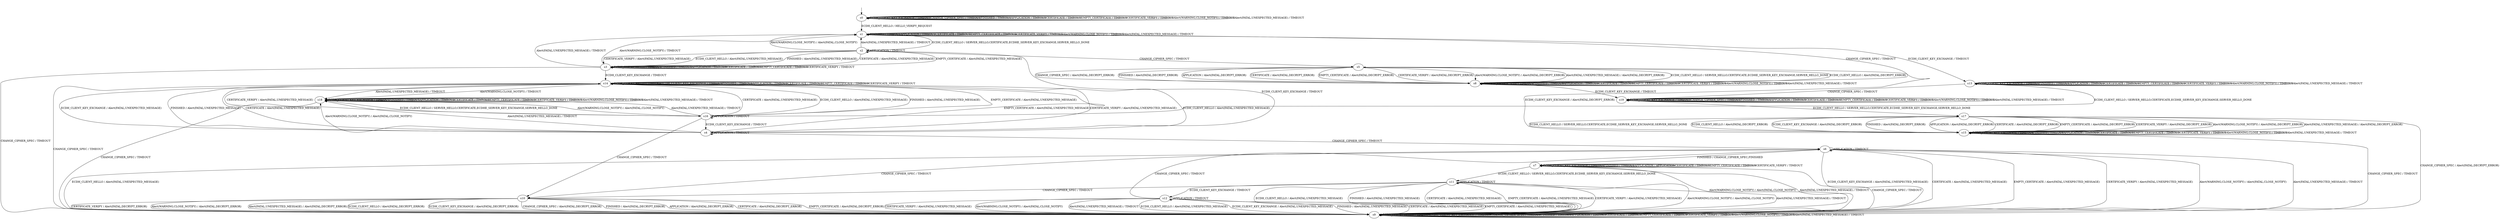 digraph h4 {
s0 [label="s0"];
s1 [label="s1"];
s2 [label="s2"];
s8 [label="s8"];
s13 [label="s13"];
s3 [label="s3"];
s4 [label="s4"];
s5 [label="s5"];
s16 [label="s16"];
s19 [label="s19"];
s6 [label="s6"];
s9 [label="s9"];
s14 [label="s14"];
s15 [label="s15"];
s18 [label="s18"];
s7 [label="s7"];
s10 [label="s10"];
s17 [label="s17"];
s11 [label="s11"];
s12 [label="s12"];
s0 -> s1 [label="ECDH_CLIENT_HELLO / HELLO_VERIFY_REQUEST"];
s0 -> s0 [label="ECDH_CLIENT_KEY_EXCHANGE / TIMEOUT"];
s0 -> s0 [label="CHANGE_CIPHER_SPEC / TIMEOUT"];
s0 -> s0 [label="FINISHED / TIMEOUT"];
s0 -> s0 [label="APPLICATION / TIMEOUT"];
s0 -> s0 [label="CERTIFICATE / TIMEOUT"];
s0 -> s0 [label="EMPTY_CERTIFICATE / TIMEOUT"];
s0 -> s0 [label="CERTIFICATE_VERIFY / TIMEOUT"];
s0 -> s0 [label="Alert(WARNING,CLOSE_NOTIFY) / TIMEOUT"];
s0 -> s0 [label="Alert(FATAL,UNEXPECTED_MESSAGE) / TIMEOUT"];
s1 -> s2 [label="ECDH_CLIENT_HELLO / SERVER_HELLO,CERTIFICATE,ECDHE_SERVER_KEY_EXCHANGE,SERVER_HELLO_DONE"];
s1 -> s13 [label="ECDH_CLIENT_KEY_EXCHANGE / TIMEOUT"];
s1 -> s8 [label="CHANGE_CIPHER_SPEC / TIMEOUT"];
s1 -> s1 [label="FINISHED / TIMEOUT"];
s1 -> s1 [label="APPLICATION / TIMEOUT"];
s1 -> s1 [label="CERTIFICATE / TIMEOUT"];
s1 -> s1 [label="EMPTY_CERTIFICATE / TIMEOUT"];
s1 -> s1 [label="CERTIFICATE_VERIFY / TIMEOUT"];
s1 -> s1 [label="Alert(WARNING,CLOSE_NOTIFY) / TIMEOUT"];
s1 -> s1 [label="Alert(FATAL,UNEXPECTED_MESSAGE) / TIMEOUT"];
s2 -> s3 [label="ECDH_CLIENT_HELLO / Alert(FATAL,UNEXPECTED_MESSAGE)"];
s2 -> s4 [label="ECDH_CLIENT_KEY_EXCHANGE / TIMEOUT"];
s2 -> s5 [label="CHANGE_CIPHER_SPEC / TIMEOUT"];
s2 -> s3 [label="FINISHED / Alert(FATAL,UNEXPECTED_MESSAGE)"];
s2 -> s2 [label="APPLICATION / TIMEOUT"];
s2 -> s3 [label="CERTIFICATE / Alert(FATAL,UNEXPECTED_MESSAGE)"];
s2 -> s3 [label="EMPTY_CERTIFICATE / Alert(FATAL,UNEXPECTED_MESSAGE)"];
s2 -> s3 [label="CERTIFICATE_VERIFY / Alert(FATAL,UNEXPECTED_MESSAGE)"];
s2 -> s1 [label="Alert(WARNING,CLOSE_NOTIFY) / Alert(FATAL,CLOSE_NOTIFY)"];
s2 -> s1 [label="Alert(FATAL,UNEXPECTED_MESSAGE) / TIMEOUT"];
s8 -> s5 [label="ECDH_CLIENT_HELLO / SERVER_HELLO,CERTIFICATE,ECDHE_SERVER_KEY_EXCHANGE,SERVER_HELLO_DONE"];
s8 -> s19 [label="ECDH_CLIENT_KEY_EXCHANGE / TIMEOUT"];
s8 -> s8 [label="CHANGE_CIPHER_SPEC / TIMEOUT"];
s8 -> s8 [label="FINISHED / TIMEOUT"];
s8 -> s8 [label="APPLICATION / TIMEOUT"];
s8 -> s8 [label="CERTIFICATE / TIMEOUT"];
s8 -> s8 [label="EMPTY_CERTIFICATE / TIMEOUT"];
s8 -> s8 [label="CERTIFICATE_VERIFY / TIMEOUT"];
s8 -> s8 [label="Alert(WARNING,CLOSE_NOTIFY) / TIMEOUT"];
s8 -> s8 [label="Alert(FATAL,UNEXPECTED_MESSAGE) / TIMEOUT"];
s13 -> s16 [label="ECDH_CLIENT_HELLO / SERVER_HELLO,CERTIFICATE,ECDHE_SERVER_KEY_EXCHANGE,SERVER_HELLO_DONE"];
s13 -> s13 [label="ECDH_CLIENT_KEY_EXCHANGE / TIMEOUT"];
s13 -> s19 [label="CHANGE_CIPHER_SPEC / TIMEOUT"];
s13 -> s13 [label="FINISHED / TIMEOUT"];
s13 -> s13 [label="APPLICATION / TIMEOUT"];
s13 -> s13 [label="CERTIFICATE / TIMEOUT"];
s13 -> s13 [label="EMPTY_CERTIFICATE / TIMEOUT"];
s13 -> s13 [label="CERTIFICATE_VERIFY / TIMEOUT"];
s13 -> s13 [label="Alert(WARNING,CLOSE_NOTIFY) / TIMEOUT"];
s13 -> s13 [label="Alert(FATAL,UNEXPECTED_MESSAGE) / TIMEOUT"];
s3 -> s3 [label="ECDH_CLIENT_HELLO / TIMEOUT"];
s3 -> s14 [label="ECDH_CLIENT_KEY_EXCHANGE / TIMEOUT"];
s3 -> s9 [label="CHANGE_CIPHER_SPEC / TIMEOUT"];
s3 -> s3 [label="FINISHED / TIMEOUT"];
s3 -> s3 [label="APPLICATION / TIMEOUT"];
s3 -> s3 [label="CERTIFICATE / TIMEOUT"];
s3 -> s3 [label="EMPTY_CERTIFICATE / TIMEOUT"];
s3 -> s3 [label="CERTIFICATE_VERIFY / TIMEOUT"];
s3 -> s1 [label="Alert(WARNING,CLOSE_NOTIFY) / TIMEOUT"];
s3 -> s1 [label="Alert(FATAL,UNEXPECTED_MESSAGE) / TIMEOUT"];
s4 -> s14 [label="ECDH_CLIENT_HELLO / Alert(FATAL,UNEXPECTED_MESSAGE)"];
s4 -> s14 [label="ECDH_CLIENT_KEY_EXCHANGE / Alert(FATAL,UNEXPECTED_MESSAGE)"];
s4 -> s6 [label="CHANGE_CIPHER_SPEC / TIMEOUT"];
s4 -> s14 [label="FINISHED / Alert(FATAL,UNEXPECTED_MESSAGE)"];
s4 -> s4 [label="APPLICATION / TIMEOUT"];
s4 -> s14 [label="CERTIFICATE / Alert(FATAL,UNEXPECTED_MESSAGE)"];
s4 -> s14 [label="EMPTY_CERTIFICATE / Alert(FATAL,UNEXPECTED_MESSAGE)"];
s4 -> s14 [label="CERTIFICATE_VERIFY / Alert(FATAL,UNEXPECTED_MESSAGE)"];
s4 -> s18 [label="Alert(WARNING,CLOSE_NOTIFY) / Alert(FATAL,CLOSE_NOTIFY)"];
s4 -> s18 [label="Alert(FATAL,UNEXPECTED_MESSAGE) / TIMEOUT"];
s5 -> s8 [label="ECDH_CLIENT_HELLO / Alert(FATAL,DECRYPT_ERROR)"];
s5 -> s15 [label="ECDH_CLIENT_KEY_EXCHANGE / Alert(FATAL,DECRYPT_ERROR)"];
s5 -> s8 [label="CHANGE_CIPHER_SPEC / Alert(FATAL,DECRYPT_ERROR)"];
s5 -> s8 [label="FINISHED / Alert(FATAL,DECRYPT_ERROR)"];
s5 -> s8 [label="APPLICATION / Alert(FATAL,DECRYPT_ERROR)"];
s5 -> s8 [label="CERTIFICATE / Alert(FATAL,DECRYPT_ERROR)"];
s5 -> s8 [label="EMPTY_CERTIFICATE / Alert(FATAL,DECRYPT_ERROR)"];
s5 -> s8 [label="CERTIFICATE_VERIFY / Alert(FATAL,DECRYPT_ERROR)"];
s5 -> s8 [label="Alert(WARNING,CLOSE_NOTIFY) / Alert(FATAL,DECRYPT_ERROR)"];
s5 -> s8 [label="Alert(FATAL,UNEXPECTED_MESSAGE) / Alert(FATAL,DECRYPT_ERROR)"];
s16 -> s14 [label="ECDH_CLIENT_HELLO / Alert(FATAL,UNEXPECTED_MESSAGE)"];
s16 -> s4 [label="ECDH_CLIENT_KEY_EXCHANGE / TIMEOUT"];
s16 -> s10 [label="CHANGE_CIPHER_SPEC / TIMEOUT"];
s16 -> s14 [label="FINISHED / Alert(FATAL,UNEXPECTED_MESSAGE)"];
s16 -> s16 [label="APPLICATION / TIMEOUT"];
s16 -> s14 [label="CERTIFICATE / Alert(FATAL,UNEXPECTED_MESSAGE)"];
s16 -> s14 [label="EMPTY_CERTIFICATE / Alert(FATAL,UNEXPECTED_MESSAGE)"];
s16 -> s14 [label="CERTIFICATE_VERIFY / Alert(FATAL,UNEXPECTED_MESSAGE)"];
s16 -> s18 [label="Alert(WARNING,CLOSE_NOTIFY) / Alert(FATAL,CLOSE_NOTIFY)"];
s16 -> s18 [label="Alert(FATAL,UNEXPECTED_MESSAGE) / TIMEOUT"];
s19 -> s17 [label="ECDH_CLIENT_HELLO / SERVER_HELLO,CERTIFICATE,ECDHE_SERVER_KEY_EXCHANGE,SERVER_HELLO_DONE"];
s19 -> s19 [label="ECDH_CLIENT_KEY_EXCHANGE / TIMEOUT"];
s19 -> s19 [label="CHANGE_CIPHER_SPEC / TIMEOUT"];
s19 -> s19 [label="FINISHED / TIMEOUT"];
s19 -> s19 [label="APPLICATION / TIMEOUT"];
s19 -> s19 [label="CERTIFICATE / TIMEOUT"];
s19 -> s19 [label="EMPTY_CERTIFICATE / TIMEOUT"];
s19 -> s19 [label="CERTIFICATE_VERIFY / TIMEOUT"];
s19 -> s19 [label="Alert(WARNING,CLOSE_NOTIFY) / TIMEOUT"];
s19 -> s19 [label="Alert(FATAL,UNEXPECTED_MESSAGE) / TIMEOUT"];
s6 -> s9 [label="ECDH_CLIENT_HELLO / Alert(FATAL,UNEXPECTED_MESSAGE)"];
s6 -> s9 [label="ECDH_CLIENT_KEY_EXCHANGE / Alert(FATAL,UNEXPECTED_MESSAGE)"];
s6 -> s10 [label="CHANGE_CIPHER_SPEC / TIMEOUT"];
s6 -> s7 [label="FINISHED / CHANGE_CIPHER_SPEC,FINISHED"];
s6 -> s6 [label="APPLICATION / TIMEOUT"];
s6 -> s9 [label="CERTIFICATE / Alert(FATAL,UNEXPECTED_MESSAGE)"];
s6 -> s9 [label="EMPTY_CERTIFICATE / Alert(FATAL,UNEXPECTED_MESSAGE)"];
s6 -> s9 [label="CERTIFICATE_VERIFY / Alert(FATAL,UNEXPECTED_MESSAGE)"];
s6 -> s9 [label="Alert(WARNING,CLOSE_NOTIFY) / Alert(FATAL,CLOSE_NOTIFY)"];
s6 -> s9 [label="Alert(FATAL,UNEXPECTED_MESSAGE) / TIMEOUT"];
s9 -> s9 [label="ECDH_CLIENT_HELLO / TIMEOUT"];
s9 -> s9 [label="ECDH_CLIENT_KEY_EXCHANGE / TIMEOUT"];
s9 -> s9 [label="CHANGE_CIPHER_SPEC / TIMEOUT"];
s9 -> s9 [label="FINISHED / TIMEOUT"];
s9 -> s9 [label="APPLICATION / TIMEOUT"];
s9 -> s9 [label="CERTIFICATE / TIMEOUT"];
s9 -> s9 [label="EMPTY_CERTIFICATE / TIMEOUT"];
s9 -> s9 [label="CERTIFICATE_VERIFY / TIMEOUT"];
s9 -> s9 [label="Alert(WARNING,CLOSE_NOTIFY) / TIMEOUT"];
s9 -> s9 [label="Alert(FATAL,UNEXPECTED_MESSAGE) / TIMEOUT"];
s14 -> s14 [label="ECDH_CLIENT_HELLO / TIMEOUT"];
s14 -> s14 [label="ECDH_CLIENT_KEY_EXCHANGE / TIMEOUT"];
s14 -> s9 [label="CHANGE_CIPHER_SPEC / TIMEOUT"];
s14 -> s14 [label="FINISHED / TIMEOUT"];
s14 -> s14 [label="APPLICATION / TIMEOUT"];
s14 -> s14 [label="CERTIFICATE / TIMEOUT"];
s14 -> s14 [label="EMPTY_CERTIFICATE / TIMEOUT"];
s14 -> s14 [label="CERTIFICATE_VERIFY / TIMEOUT"];
s14 -> s18 [label="Alert(WARNING,CLOSE_NOTIFY) / TIMEOUT"];
s14 -> s18 [label="Alert(FATAL,UNEXPECTED_MESSAGE) / TIMEOUT"];
s15 -> s17 [label="ECDH_CLIENT_HELLO / SERVER_HELLO,CERTIFICATE,ECDHE_SERVER_KEY_EXCHANGE,SERVER_HELLO_DONE"];
s15 -> s15 [label="ECDH_CLIENT_KEY_EXCHANGE / TIMEOUT"];
s15 -> s9 [label="CHANGE_CIPHER_SPEC / TIMEOUT"];
s15 -> s15 [label="FINISHED / TIMEOUT"];
s15 -> s15 [label="APPLICATION / TIMEOUT"];
s15 -> s15 [label="CERTIFICATE / TIMEOUT"];
s15 -> s15 [label="EMPTY_CERTIFICATE / TIMEOUT"];
s15 -> s15 [label="CERTIFICATE_VERIFY / TIMEOUT"];
s15 -> s15 [label="Alert(WARNING,CLOSE_NOTIFY) / TIMEOUT"];
s15 -> s15 [label="Alert(FATAL,UNEXPECTED_MESSAGE) / TIMEOUT"];
s18 -> s16 [label="ECDH_CLIENT_HELLO / SERVER_HELLO,CERTIFICATE,ECDHE_SERVER_KEY_EXCHANGE,SERVER_HELLO_DONE"];
s18 -> s18 [label="ECDH_CLIENT_KEY_EXCHANGE / TIMEOUT"];
s18 -> s9 [label="CHANGE_CIPHER_SPEC / TIMEOUT"];
s18 -> s18 [label="FINISHED / TIMEOUT"];
s18 -> s18 [label="APPLICATION / TIMEOUT"];
s18 -> s18 [label="CERTIFICATE / TIMEOUT"];
s18 -> s18 [label="EMPTY_CERTIFICATE / TIMEOUT"];
s18 -> s18 [label="CERTIFICATE_VERIFY / TIMEOUT"];
s18 -> s18 [label="Alert(WARNING,CLOSE_NOTIFY) / TIMEOUT"];
s18 -> s18 [label="Alert(FATAL,UNEXPECTED_MESSAGE) / TIMEOUT"];
s7 -> s11 [label="ECDH_CLIENT_HELLO / SERVER_HELLO,CERTIFICATE,ECDHE_SERVER_KEY_EXCHANGE,SERVER_HELLO_DONE"];
s7 -> s7 [label="ECDH_CLIENT_KEY_EXCHANGE / TIMEOUT"];
s7 -> s9 [label="CHANGE_CIPHER_SPEC / TIMEOUT"];
s7 -> s7 [label="FINISHED / TIMEOUT"];
s7 -> s7 [label="APPLICATION / APPLICATION"];
s7 -> s7 [label="CERTIFICATE / TIMEOUT"];
s7 -> s7 [label="EMPTY_CERTIFICATE / TIMEOUT"];
s7 -> s7 [label="CERTIFICATE_VERIFY / TIMEOUT"];
s7 -> s9 [label="Alert(WARNING,CLOSE_NOTIFY) / Alert(FATAL,CLOSE_NOTIFY)"];
s7 -> s9 [label="Alert(FATAL,UNEXPECTED_MESSAGE) / TIMEOUT"];
s10 -> s9 [label="ECDH_CLIENT_HELLO / Alert(FATAL,DECRYPT_ERROR)"];
s10 -> s9 [label="ECDH_CLIENT_KEY_EXCHANGE / Alert(FATAL,DECRYPT_ERROR)"];
s10 -> s9 [label="CHANGE_CIPHER_SPEC / Alert(FATAL,DECRYPT_ERROR)"];
s10 -> s9 [label="FINISHED / Alert(FATAL,DECRYPT_ERROR)"];
s10 -> s9 [label="APPLICATION / Alert(FATAL,DECRYPT_ERROR)"];
s10 -> s9 [label="CERTIFICATE / Alert(FATAL,DECRYPT_ERROR)"];
s10 -> s9 [label="EMPTY_CERTIFICATE / Alert(FATAL,DECRYPT_ERROR)"];
s10 -> s9 [label="CERTIFICATE_VERIFY / Alert(FATAL,DECRYPT_ERROR)"];
s10 -> s9 [label="Alert(WARNING,CLOSE_NOTIFY) / Alert(FATAL,DECRYPT_ERROR)"];
s10 -> s9 [label="Alert(FATAL,UNEXPECTED_MESSAGE) / Alert(FATAL,DECRYPT_ERROR)"];
s17 -> s15 [label="ECDH_CLIENT_HELLO / Alert(FATAL,DECRYPT_ERROR)"];
s17 -> s15 [label="ECDH_CLIENT_KEY_EXCHANGE / Alert(FATAL,DECRYPT_ERROR)"];
s17 -> s9 [label="CHANGE_CIPHER_SPEC / Alert(FATAL,DECRYPT_ERROR)"];
s17 -> s15 [label="FINISHED / Alert(FATAL,DECRYPT_ERROR)"];
s17 -> s15 [label="APPLICATION / Alert(FATAL,DECRYPT_ERROR)"];
s17 -> s15 [label="CERTIFICATE / Alert(FATAL,DECRYPT_ERROR)"];
s17 -> s15 [label="EMPTY_CERTIFICATE / Alert(FATAL,DECRYPT_ERROR)"];
s17 -> s15 [label="CERTIFICATE_VERIFY / Alert(FATAL,DECRYPT_ERROR)"];
s17 -> s15 [label="Alert(WARNING,CLOSE_NOTIFY) / Alert(FATAL,DECRYPT_ERROR)"];
s17 -> s15 [label="Alert(FATAL,UNEXPECTED_MESSAGE) / Alert(FATAL,DECRYPT_ERROR)"];
s11 -> s9 [label="ECDH_CLIENT_HELLO / Alert(FATAL,UNEXPECTED_MESSAGE)"];
s11 -> s12 [label="ECDH_CLIENT_KEY_EXCHANGE / TIMEOUT"];
s11 -> s10 [label="CHANGE_CIPHER_SPEC / TIMEOUT"];
s11 -> s9 [label="FINISHED / Alert(FATAL,UNEXPECTED_MESSAGE)"];
s11 -> s11 [label="APPLICATION / TIMEOUT"];
s11 -> s9 [label="CERTIFICATE / Alert(FATAL,UNEXPECTED_MESSAGE)"];
s11 -> s9 [label="EMPTY_CERTIFICATE / Alert(FATAL,UNEXPECTED_MESSAGE)"];
s11 -> s9 [label="CERTIFICATE_VERIFY / Alert(FATAL,UNEXPECTED_MESSAGE)"];
s11 -> s9 [label="Alert(WARNING,CLOSE_NOTIFY) / Alert(FATAL,CLOSE_NOTIFY)"];
s11 -> s9 [label="Alert(FATAL,UNEXPECTED_MESSAGE) / TIMEOUT"];
s12 -> s9 [label="ECDH_CLIENT_HELLO / Alert(FATAL,UNEXPECTED_MESSAGE)"];
s12 -> s9 [label="ECDH_CLIENT_KEY_EXCHANGE / Alert(FATAL,UNEXPECTED_MESSAGE)"];
s12 -> s6 [label="CHANGE_CIPHER_SPEC / TIMEOUT"];
s12 -> s9 [label="FINISHED / Alert(FATAL,UNEXPECTED_MESSAGE)"];
s12 -> s12 [label="APPLICATION / TIMEOUT"];
s12 -> s9 [label="CERTIFICATE / Alert(FATAL,UNEXPECTED_MESSAGE)"];
s12 -> s9 [label="EMPTY_CERTIFICATE / Alert(FATAL,UNEXPECTED_MESSAGE)"];
s12 -> s9 [label="CERTIFICATE_VERIFY / Alert(FATAL,UNEXPECTED_MESSAGE)"];
s12 -> s9 [label="Alert(WARNING,CLOSE_NOTIFY) / Alert(FATAL,CLOSE_NOTIFY)"];
s12 -> s9 [label="Alert(FATAL,UNEXPECTED_MESSAGE) / TIMEOUT"];
__start0 [shape=none, label=""];
__start0 -> s0 [label=""];
}
